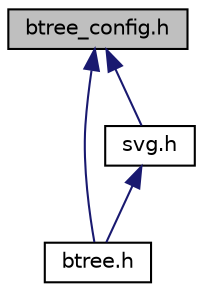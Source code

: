digraph "btree_config.h"
{
  edge [fontname="Helvetica",fontsize="10",labelfontname="Helvetica",labelfontsize="10"];
  node [fontname="Helvetica",fontsize="10",shape=record];
  Node1 [label="btree_config.h",height=0.2,width=0.4,color="black", fillcolor="grey75", style="filled", fontcolor="black"];
  Node1 -> Node2 [dir="back",color="midnightblue",fontsize="10",style="solid",fontname="Helvetica"];
  Node2 [label="btree.h",height=0.2,width=0.4,color="black", fillcolor="white", style="filled",URL="$btree_8h.html",tooltip="Header file which contains required definitions for b-tree. "];
  Node1 -> Node3 [dir="back",color="midnightblue",fontsize="10",style="solid",fontname="Helvetica"];
  Node3 [label="svg.h",height=0.2,width=0.4,color="black", fillcolor="white", style="filled",URL="$svg_8h_source.html"];
  Node3 -> Node2 [dir="back",color="midnightblue",fontsize="10",style="solid",fontname="Helvetica"];
}

